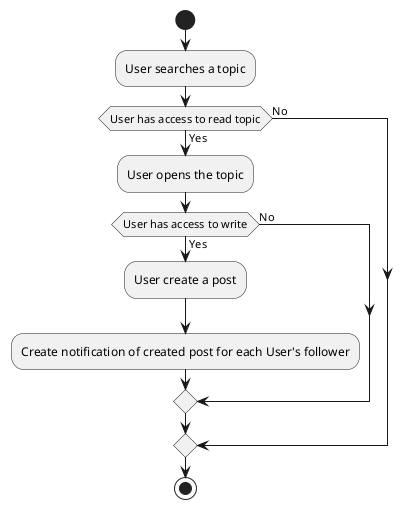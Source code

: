 @startuml
start
:User searches a topic;
if (User has access to read topic) then (Yes)
    :User opens the topic;
    if (User has access to write) then (Yes)
        :User create a post;
        :Create notification of created post for each User's follower;
    else (No)
    endif
else (No)
endif

stop
@enduml
